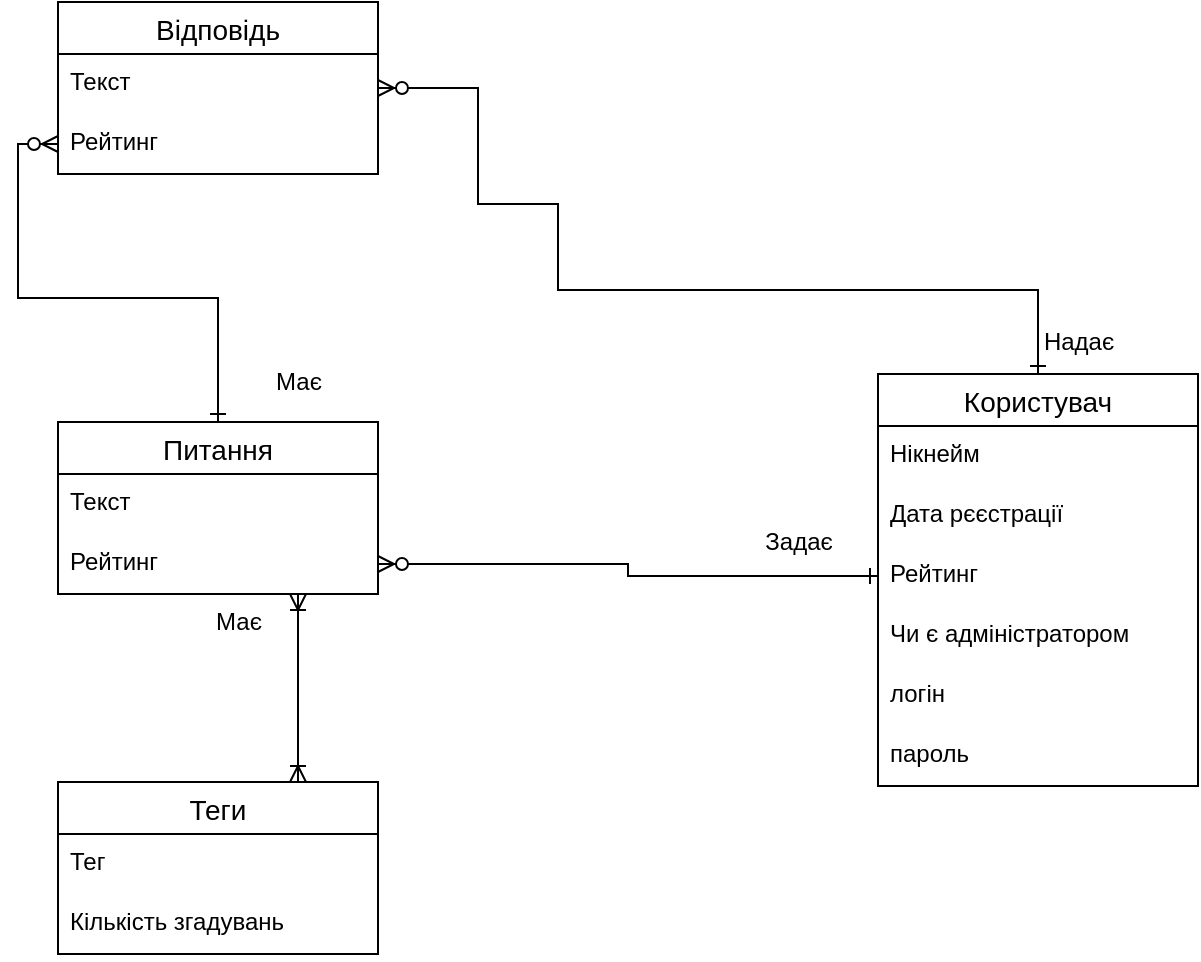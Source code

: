 <mxfile version="13.7.3" type="device"><diagram id="EmUEWZqoOijbhXn4GY6o" name="Page-1"><mxGraphModel dx="1317" dy="540" grid="1" gridSize="10" guides="1" tooltips="1" connect="1" arrows="1" fold="1" page="1" pageScale="1" pageWidth="850" pageHeight="1100" math="0" shadow="0"><root><mxCell id="0"/><mxCell id="1" parent="0"/><mxCell id="Pf-X1lZS3UATgoy-seUC-22" style="edgeStyle=orthogonalEdgeStyle;rounded=0;orthogonalLoop=1;jettySize=auto;html=1;exitX=0.75;exitY=1;exitDx=0;exitDy=0;entryX=0.75;entryY=0;entryDx=0;entryDy=0;endArrow=ERoneToMany;endFill=0;startArrow=ERoneToMany;startFill=0;" parent="1" source="Pf-X1lZS3UATgoy-seUC-6" target="Pf-X1lZS3UATgoy-seUC-18" edge="1"><mxGeometry relative="1" as="geometry"/></mxCell><mxCell id="Pf-X1lZS3UATgoy-seUC-17" style="edgeStyle=orthogonalEdgeStyle;rounded=0;orthogonalLoop=1;jettySize=auto;html=1;exitX=0;exitY=0.5;exitDx=0;exitDy=0;entryX=1;entryY=0.5;entryDx=0;entryDy=0;endArrow=ERzeroToMany;endFill=1;startArrow=ERone;startFill=0;" parent="1" source="Pf-X1lZS3UATgoy-seUC-13" target="Pf-X1lZS3UATgoy-seUC-8" edge="1"><mxGeometry relative="1" as="geometry"/></mxCell><mxCell id="Pf-X1lZS3UATgoy-seUC-27" style="edgeStyle=orthogonalEdgeStyle;rounded=0;orthogonalLoop=1;jettySize=auto;html=1;exitX=0.5;exitY=0;exitDx=0;exitDy=0;entryX=1;entryY=0.5;entryDx=0;entryDy=0;endArrow=ERzeroToMany;endFill=1;startArrow=ERone;startFill=0;" parent="1" source="Pf-X1lZS3UATgoy-seUC-10" target="Pf-X1lZS3UATgoy-seUC-23" edge="1"><mxGeometry relative="1" as="geometry"><mxPoint x="300" y="121" as="targetPoint"/><Array as="points"><mxPoint x="580" y="164"/><mxPoint x="340" y="164"/><mxPoint x="340" y="121"/><mxPoint x="300" y="121"/></Array></mxGeometry></mxCell><mxCell id="Pf-X1lZS3UATgoy-seUC-10" value="Користувач" style="swimlane;fontStyle=0;childLayout=stackLayout;horizontal=1;startSize=26;horizontalStack=0;resizeParent=1;resizeParentMax=0;resizeLast=0;collapsible=1;marginBottom=0;align=center;fontSize=14;" parent="1" vertex="1"><mxGeometry x="500" y="206" width="160" height="206" as="geometry"/></mxCell><mxCell id="Pf-X1lZS3UATgoy-seUC-11" value="Нікнейм&#xA;" style="text;strokeColor=none;fillColor=none;spacingLeft=4;spacingRight=4;overflow=hidden;rotatable=0;points=[[0,0.5],[1,0.5]];portConstraint=eastwest;fontSize=12;" parent="Pf-X1lZS3UATgoy-seUC-10" vertex="1"><mxGeometry y="26" width="160" height="30" as="geometry"/></mxCell><mxCell id="Pf-X1lZS3UATgoy-seUC-12" value="Дата рєєстрації" style="text;strokeColor=none;fillColor=none;spacingLeft=4;spacingRight=4;overflow=hidden;rotatable=0;points=[[0,0.5],[1,0.5]];portConstraint=eastwest;fontSize=12;" parent="Pf-X1lZS3UATgoy-seUC-10" vertex="1"><mxGeometry y="56" width="160" height="30" as="geometry"/></mxCell><mxCell id="Pf-X1lZS3UATgoy-seUC-13" value="Рейтинг" style="text;strokeColor=none;fillColor=none;spacingLeft=4;spacingRight=4;overflow=hidden;rotatable=0;points=[[0,0.5],[1,0.5]];portConstraint=eastwest;fontSize=12;" parent="Pf-X1lZS3UATgoy-seUC-10" vertex="1"><mxGeometry y="86" width="160" height="30" as="geometry"/></mxCell><mxCell id="Pf-X1lZS3UATgoy-seUC-14" value="Чи є адміністратором" style="text;strokeColor=none;fillColor=none;spacingLeft=4;spacingRight=4;overflow=hidden;rotatable=0;points=[[0,0.5],[1,0.5]];portConstraint=eastwest;fontSize=12;" parent="Pf-X1lZS3UATgoy-seUC-10" vertex="1"><mxGeometry y="116" width="160" height="30" as="geometry"/></mxCell><mxCell id="xEWhZP7NF4-AOk512U6U-2" value="логін" style="text;strokeColor=none;fillColor=none;spacingLeft=4;spacingRight=4;overflow=hidden;rotatable=0;points=[[0,0.5],[1,0.5]];portConstraint=eastwest;fontSize=12;" vertex="1" parent="Pf-X1lZS3UATgoy-seUC-10"><mxGeometry y="146" width="160" height="30" as="geometry"/></mxCell><mxCell id="xEWhZP7NF4-AOk512U6U-3" value="пароль" style="text;strokeColor=none;fillColor=none;spacingLeft=4;spacingRight=4;overflow=hidden;rotatable=0;points=[[0,0.5],[1,0.5]];portConstraint=eastwest;fontSize=12;" vertex="1" parent="Pf-X1lZS3UATgoy-seUC-10"><mxGeometry y="176" width="160" height="30" as="geometry"/></mxCell><mxCell id="Pf-X1lZS3UATgoy-seUC-18" value="Теги" style="swimlane;fontStyle=0;childLayout=stackLayout;horizontal=1;startSize=26;horizontalStack=0;resizeParent=1;resizeParentMax=0;resizeLast=0;collapsible=1;marginBottom=0;align=center;fontSize=14;" parent="1" vertex="1"><mxGeometry x="90" y="410" width="160" height="86" as="geometry"/></mxCell><mxCell id="Pf-X1lZS3UATgoy-seUC-19" value="Тег" style="text;strokeColor=none;fillColor=none;spacingLeft=4;spacingRight=4;overflow=hidden;rotatable=0;points=[[0,0.5],[1,0.5]];portConstraint=eastwest;fontSize=12;" parent="Pf-X1lZS3UATgoy-seUC-18" vertex="1"><mxGeometry y="26" width="160" height="30" as="geometry"/></mxCell><mxCell id="Pf-X1lZS3UATgoy-seUC-20" value="Кількість згадувань" style="text;strokeColor=none;fillColor=none;spacingLeft=4;spacingRight=4;overflow=hidden;rotatable=0;points=[[0,0.5],[1,0.5]];portConstraint=eastwest;fontSize=12;" parent="Pf-X1lZS3UATgoy-seUC-18" vertex="1"><mxGeometry y="56" width="160" height="30" as="geometry"/></mxCell><mxCell id="Pf-X1lZS3UATgoy-seUC-28" style="edgeStyle=orthogonalEdgeStyle;rounded=0;orthogonalLoop=1;jettySize=auto;html=1;endArrow=ERzeroToMany;endFill=1;entryX=0;entryY=0.5;entryDx=0;entryDy=0;startArrow=ERone;startFill=0;" parent="1" source="Pf-X1lZS3UATgoy-seUC-6" target="Pf-X1lZS3UATgoy-seUC-25" edge="1"><mxGeometry relative="1" as="geometry"><mxPoint x="140" y="121.0" as="targetPoint"/></mxGeometry></mxCell><mxCell id="Pf-X1lZS3UATgoy-seUC-6" value="Питання" style="swimlane;fontStyle=0;childLayout=stackLayout;horizontal=1;startSize=26;horizontalStack=0;resizeParent=1;resizeParentMax=0;resizeLast=0;collapsible=1;marginBottom=0;align=center;fontSize=14;" parent="1" vertex="1"><mxGeometry x="90" y="230" width="160" height="86" as="geometry"/></mxCell><mxCell id="Pf-X1lZS3UATgoy-seUC-7" value="Текст" style="text;strokeColor=none;fillColor=none;spacingLeft=4;spacingRight=4;overflow=hidden;rotatable=0;points=[[0,0.5],[1,0.5]];portConstraint=eastwest;fontSize=12;" parent="Pf-X1lZS3UATgoy-seUC-6" vertex="1"><mxGeometry y="26" width="160" height="30" as="geometry"/></mxCell><mxCell id="Pf-X1lZS3UATgoy-seUC-8" value="Рейтинг" style="text;strokeColor=none;fillColor=none;spacingLeft=4;spacingRight=4;overflow=hidden;rotatable=0;points=[[0,0.5],[1,0.5]];portConstraint=eastwest;fontSize=12;" parent="Pf-X1lZS3UATgoy-seUC-6" vertex="1"><mxGeometry y="56" width="160" height="30" as="geometry"/></mxCell><mxCell id="Pf-X1lZS3UATgoy-seUC-23" value="Відповідь" style="swimlane;fontStyle=0;childLayout=stackLayout;horizontal=1;startSize=26;horizontalStack=0;resizeParent=1;resizeParentMax=0;resizeLast=0;collapsible=1;marginBottom=0;align=center;fontSize=14;" parent="1" vertex="1"><mxGeometry x="90" y="20" width="160" height="86" as="geometry"><mxRectangle x="140" y="20" width="90" height="26" as="alternateBounds"/></mxGeometry></mxCell><mxCell id="Pf-X1lZS3UATgoy-seUC-24" value="Текст" style="text;strokeColor=none;fillColor=none;spacingLeft=4;spacingRight=4;overflow=hidden;rotatable=0;points=[[0,0.5],[1,0.5]];portConstraint=eastwest;fontSize=12;" parent="Pf-X1lZS3UATgoy-seUC-23" vertex="1"><mxGeometry y="26" width="160" height="30" as="geometry"/></mxCell><mxCell id="Pf-X1lZS3UATgoy-seUC-25" value="Рейтинг" style="text;strokeColor=none;fillColor=none;spacingLeft=4;spacingRight=4;overflow=hidden;rotatable=0;points=[[0,0.5],[1,0.5]];portConstraint=eastwest;fontSize=12;" parent="Pf-X1lZS3UATgoy-seUC-23" vertex="1"><mxGeometry y="56" width="160" height="30" as="geometry"/></mxCell><mxCell id="xEWhZP7NF4-AOk512U6U-4" value="Надає" style="text;html=1;align=center;verticalAlign=middle;resizable=0;points=[];autosize=1;" vertex="1" parent="1"><mxGeometry x="575" y="180" width="50" height="20" as="geometry"/></mxCell><mxCell id="xEWhZP7NF4-AOk512U6U-5" value="Задає" style="text;html=1;align=center;verticalAlign=middle;resizable=0;points=[];autosize=1;" vertex="1" parent="1"><mxGeometry x="435" y="280" width="50" height="20" as="geometry"/></mxCell><mxCell id="xEWhZP7NF4-AOk512U6U-6" value="Має" style="text;html=1;align=center;verticalAlign=middle;resizable=0;points=[];autosize=1;" vertex="1" parent="1"><mxGeometry x="160" y="320" width="40" height="20" as="geometry"/></mxCell><mxCell id="xEWhZP7NF4-AOk512U6U-7" value="Має" style="text;html=1;align=center;verticalAlign=middle;resizable=0;points=[];autosize=1;" vertex="1" parent="1"><mxGeometry x="190" y="200" width="40" height="20" as="geometry"/></mxCell></root></mxGraphModel></diagram></mxfile>